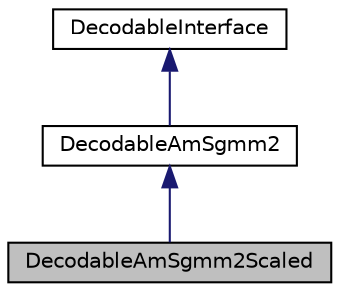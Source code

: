 digraph "DecodableAmSgmm2Scaled"
{
  edge [fontname="Helvetica",fontsize="10",labelfontname="Helvetica",labelfontsize="10"];
  node [fontname="Helvetica",fontsize="10",shape=record];
  Node0 [label="DecodableAmSgmm2Scaled",height=0.2,width=0.4,color="black", fillcolor="grey75", style="filled", fontcolor="black"];
  Node1 -> Node0 [dir="back",color="midnightblue",fontsize="10",style="solid",fontname="Helvetica"];
  Node1 [label="DecodableAmSgmm2",height=0.2,width=0.4,color="black", fillcolor="white", style="filled",URL="$classkaldi_1_1DecodableAmSgmm2.html"];
  Node2 -> Node1 [dir="back",color="midnightblue",fontsize="10",style="solid",fontname="Helvetica"];
  Node2 [label="DecodableInterface",height=0.2,width=0.4,color="black", fillcolor="white", style="filled",URL="$classkaldi_1_1DecodableInterface.html",tooltip="DecodableInterface provides a link between the (acoustic-modeling and feature-processing) code and th..."];
}
